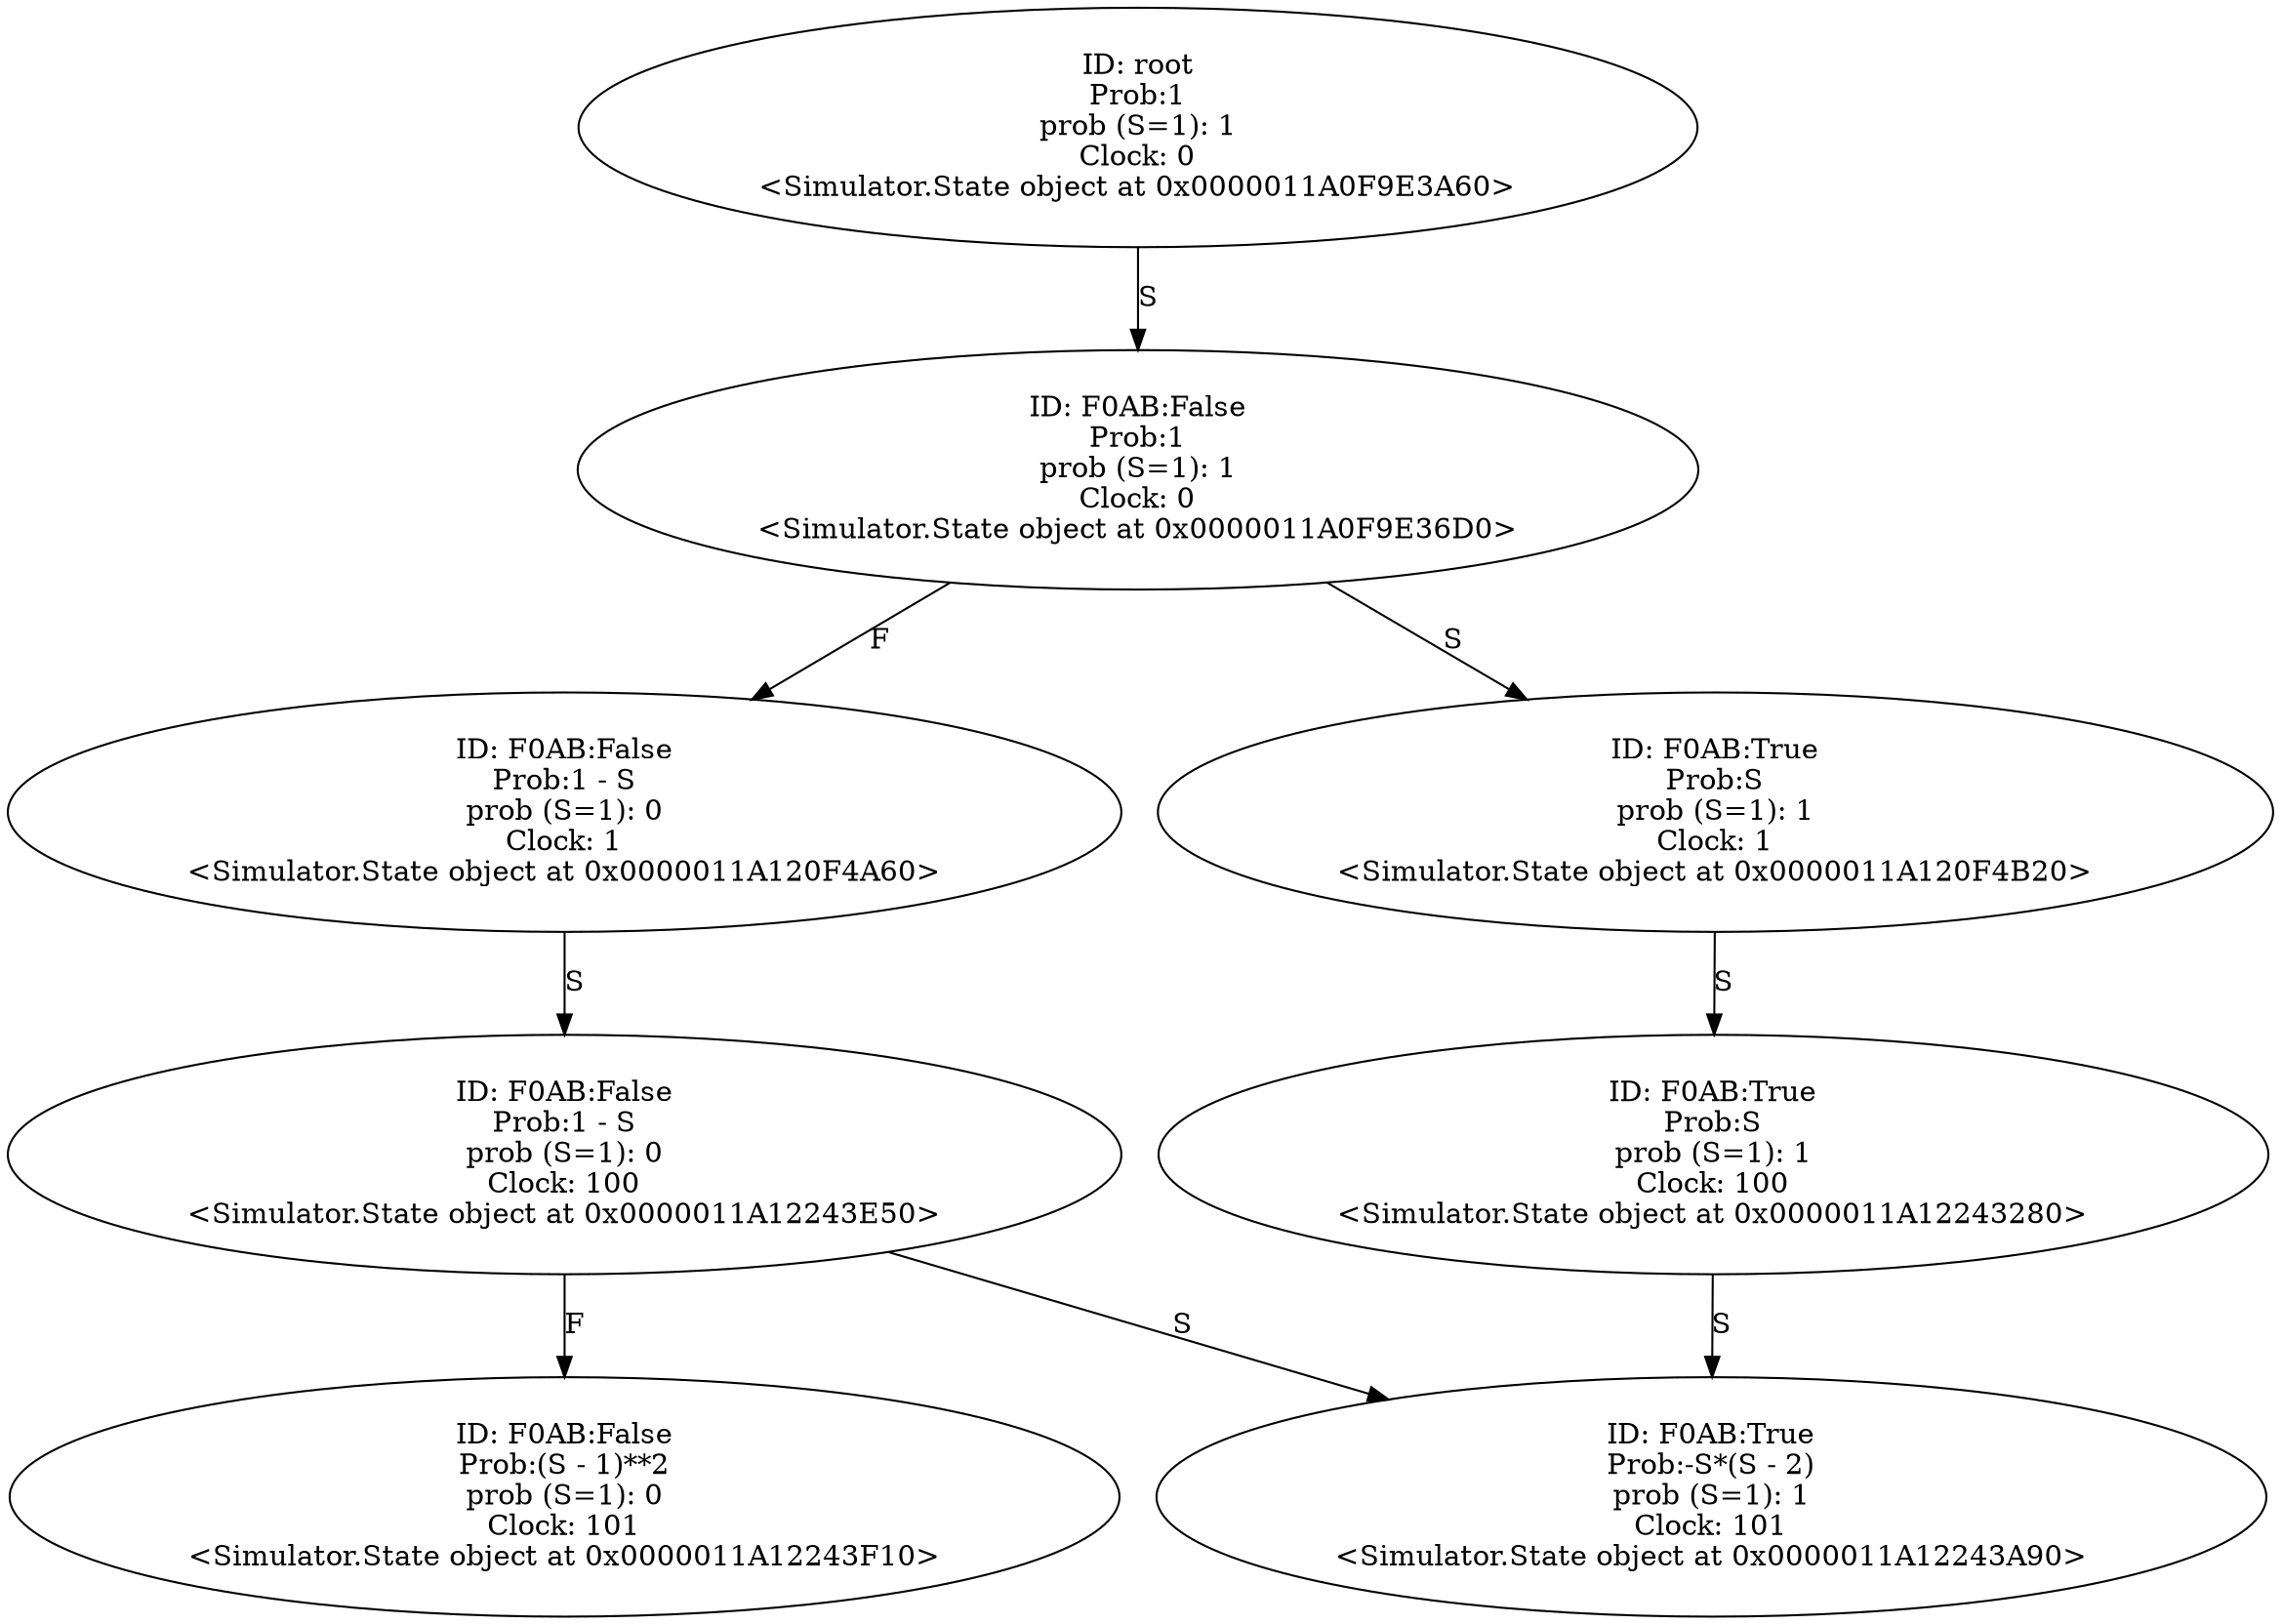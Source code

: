 digraph "./Output/./while_with_condition_100_clock" {
	<Simulator.State object at 0x0000011A0F9E3A60> [label="ID: root
Prob:1
prob (S=1): 1
Clock: 0
<Simulator.State object at 0x0000011A0F9E3A60>"]
	<Simulator.State object at 0x0000011A0F9E3A60> -> <Simulator.State object at 0x0000011A0F9E36D0> [label=S]
	<Simulator.State object at 0x0000011A0F9E36D0> [label="ID: F0AB:False
Prob:1
prob (S=1): 1
Clock: 0
<Simulator.State object at 0x0000011A0F9E36D0>"]
	<Simulator.State object at 0x0000011A0F9E36D0> -> <Simulator.State object at 0x0000011A120F4A60> [label=F]
	<Simulator.State object at 0x0000011A0F9E36D0> -> <Simulator.State object at 0x0000011A120F4B20> [label=S]
	<Simulator.State object at 0x0000011A120F4A60> [label="ID: F0AB:False
Prob:1 - S
prob (S=1): 0
Clock: 1
<Simulator.State object at 0x0000011A120F4A60>"]
	<Simulator.State object at 0x0000011A120F4A60> -> <Simulator.State object at 0x0000011A12243E50> [label=S]
	<Simulator.State object at 0x0000011A120F4B20> [label="ID: F0AB:True
Prob:S
prob (S=1): 1
Clock: 1
<Simulator.State object at 0x0000011A120F4B20>"]
	<Simulator.State object at 0x0000011A120F4B20> -> <Simulator.State object at 0x0000011A12243280> [label=S]
	<Simulator.State object at 0x0000011A12243E50> [label="ID: F0AB:False
Prob:1 - S
prob (S=1): 0
Clock: 100
<Simulator.State object at 0x0000011A12243E50>"]
	<Simulator.State object at 0x0000011A12243E50> -> <Simulator.State object at 0x0000011A12243F10> [label=F]
	<Simulator.State object at 0x0000011A12243E50> -> <Simulator.State object at 0x0000011A12243A90> [label=S]
	<Simulator.State object at 0x0000011A12243280> [label="ID: F0AB:True
Prob:S
prob (S=1): 1
Clock: 100
<Simulator.State object at 0x0000011A12243280>"]
	<Simulator.State object at 0x0000011A12243280> -> <Simulator.State object at 0x0000011A12243A90> [label=S]
	<Simulator.State object at 0x0000011A12243F10> [label="ID: F0AB:False
Prob:(S - 1)**2
prob (S=1): 0
Clock: 101
<Simulator.State object at 0x0000011A12243F10>"]
	<Simulator.State object at 0x0000011A12243A90> [label="ID: F0AB:True
Prob:-S*(S - 2)
prob (S=1): 1
Clock: 101
<Simulator.State object at 0x0000011A12243A90>"]
}
